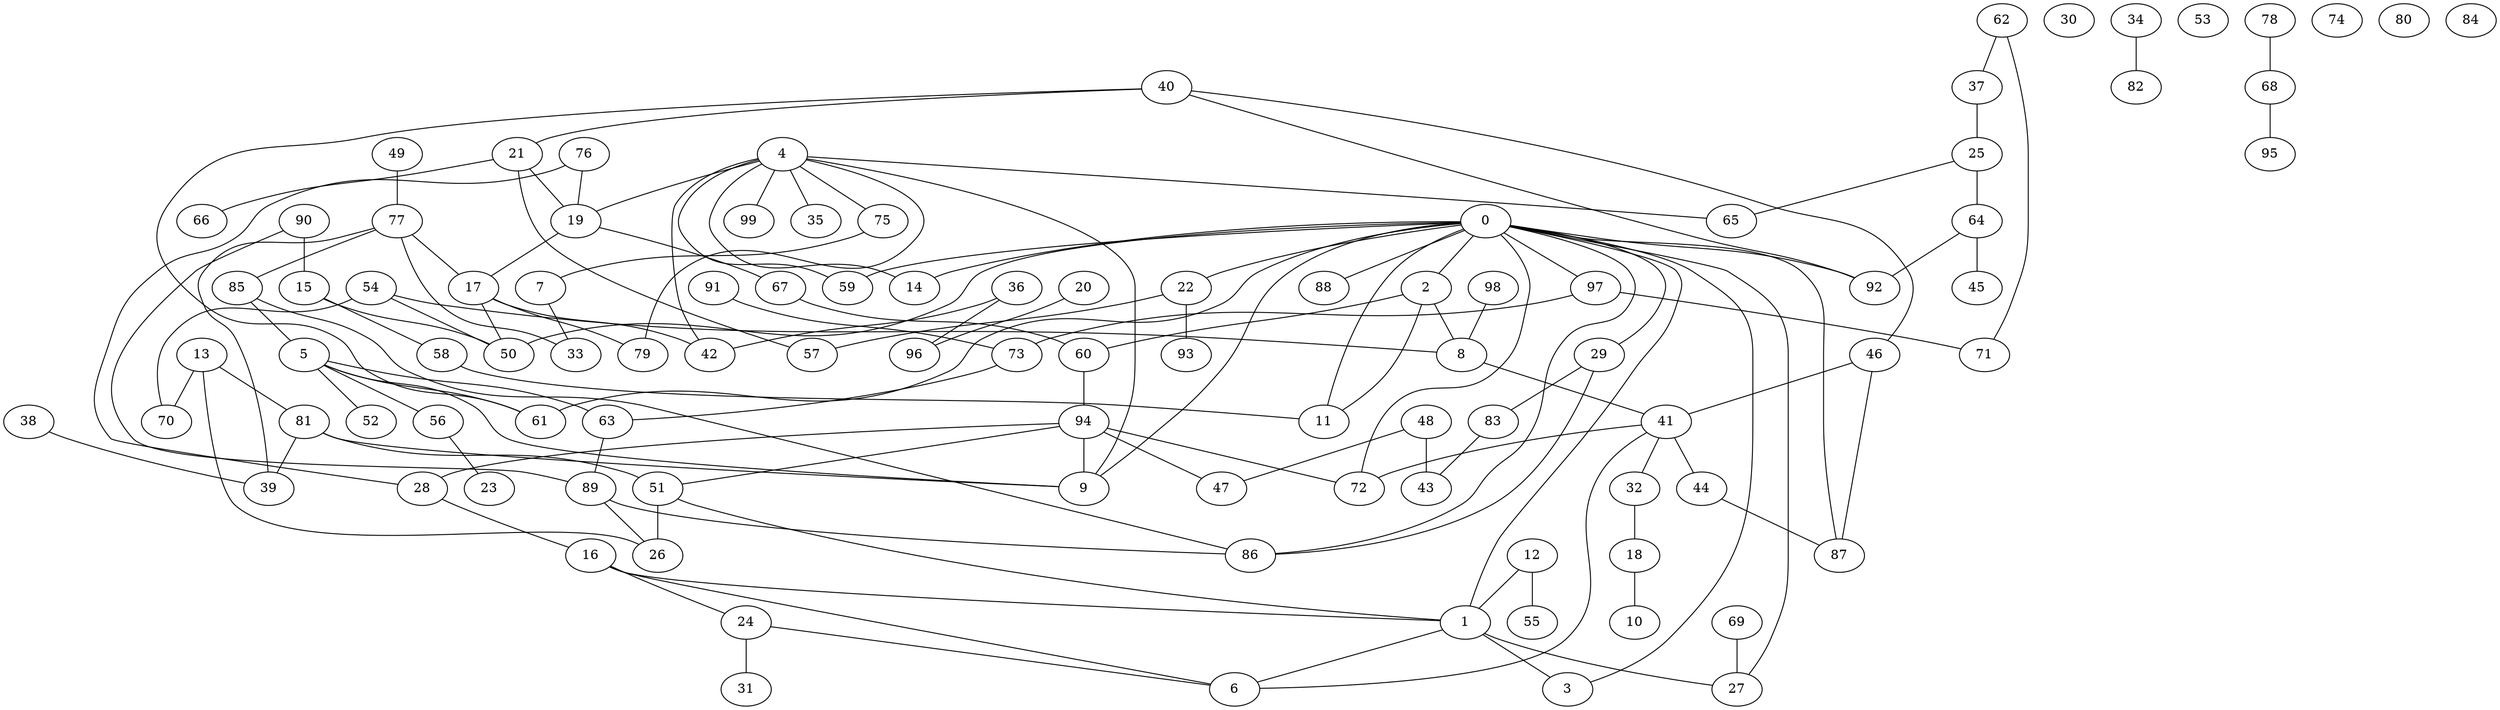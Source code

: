 graph G {
  0;
  1;
  2;
  3;
  4;
  5;
  6;
  7;
  8;
  9;
  10;
  11;
  12;
  13;
  14;
  15;
  16;
  17;
  18;
  19;
  20;
  21;
  22;
  23;
  24;
  25;
  26;
  27;
  28;
  29;
  30;
  31;
  32;
  33;
  34;
  35;
  36;
  37;
  38;
  39;
  40;
  41;
  42;
  43;
  44;
  45;
  46;
  47;
  48;
  49;
  50;
  51;
  52;
  53;
  54;
  55;
  56;
  57;
  58;
  59;
  60;
  61;
  62;
  63;
  64;
  65;
  66;
  67;
  68;
  69;
  70;
  71;
  72;
  73;
  74;
  75;
  76;
  77;
  78;
  79;
  80;
  81;
  82;
  83;
  84;
  85;
  86;
  87;
  88;
  89;
  90;
  91;
  92;
  93;
  94;
  95;
  96;
  97;
  98;
  99;
   0 -- 1;
   0 -- 2;
   0 -- 3;
   0 -- 9;
   0 -- 11;
   0 -- 14;
   0 -- 22;
   0 -- 27;
   0 -- 29;
   0 -- 50;
   0 -- 59;
   0 -- 61;
   0 -- 72;
   0 -- 86;
   0 -- 87;
   0 -- 88;
   0 -- 92;
   0 -- 97;
   1 -- 3;
   1 -- 6;
   1 -- 27;
   2 -- 8;
   2 -- 11;
   2 -- 60;
   4 -- 9;
   4 -- 14;
   4 -- 19;
   4 -- 35;
   4 -- 42;
   4 -- 59;
   4 -- 65;
   4 -- 75;
   4 -- 79;
   4 -- 99;
   5 -- 9;
   5 -- 52;
   5 -- 56;
   5 -- 61;
   5 -- 63;
   7 -- 33;
   8 -- 41;
   12 -- 1;
   12 -- 55;
   13 -- 26;
   13 -- 70;
   13 -- 81;
   15 -- 50;
   15 -- 58;
   16 -- 1;
   16 -- 6;
   16 -- 24;
   17 -- 42;
   17 -- 50;
   17 -- 79;
   18 -- 10;
   19 -- 17;
   19 -- 67;
   20 -- 96;
   21 -- 19;
   21 -- 57;
   21 -- 66;
   22 -- 57;
   22 -- 93;
   24 -- 6;
   24 -- 31;
   25 -- 64;
   25 -- 65;
   28 -- 16;
   29 -- 83;
   29 -- 86;
   32 -- 18;
   34 -- 82;
   36 -- 42;
   36 -- 96;
   37 -- 25;
   38 -- 39;
   40 -- 21;
   40 -- 46;
   40 -- 61;
   40 -- 92;
   41 -- 6;
   41 -- 32;
   41 -- 44;
   41 -- 72;
   44 -- 87;
   46 -- 41;
   46 -- 87;
   48 -- 43;
   48 -- 47;
   49 -- 77;
   51 -- 1;
   51 -- 26;
   54 -- 8;
   54 -- 50;
   54 -- 70;
   56 -- 23;
   58 -- 11;
   60 -- 94;
   62 -- 37;
   62 -- 71;
   63 -- 89;
   64 -- 45;
   64 -- 92;
   67 -- 60;
   68 -- 95;
   69 -- 27;
   73 -- 63;
   75 -- 7;
   76 -- 19;
   76 -- 28;
   77 -- 17;
   77 -- 33;
   77 -- 39;
   77 -- 85;
   78 -- 68;
   81 -- 9;
   81 -- 39;
   81 -- 51;
   83 -- 43;
   85 -- 5;
   85 -- 86;
   89 -- 26;
   89 -- 86;
   90 -- 15;
   90 -- 89;
   91 -- 73;
   94 -- 9;
   94 -- 28;
   94 -- 47;
   94 -- 51;
   94 -- 72;
   97 -- 71;
   97 -- 73;
   98 -- 8;
}
